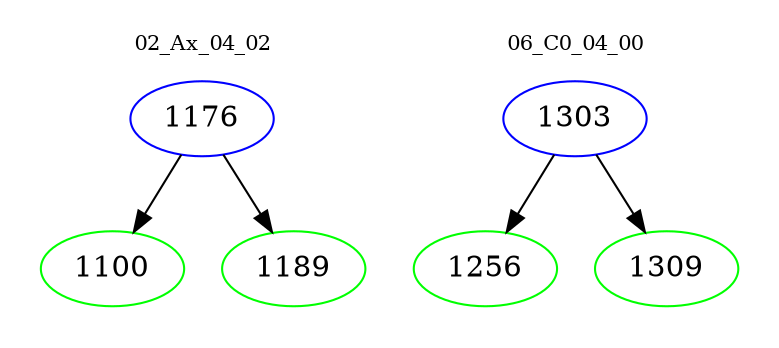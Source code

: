 digraph{
subgraph cluster_0 {
color = white
label = "02_Ax_04_02";
fontsize=10;
T0_1176 [label="1176", color="blue"]
T0_1176 -> T0_1100 [color="black"]
T0_1100 [label="1100", color="green"]
T0_1176 -> T0_1189 [color="black"]
T0_1189 [label="1189", color="green"]
}
subgraph cluster_1 {
color = white
label = "06_C0_04_00";
fontsize=10;
T1_1303 [label="1303", color="blue"]
T1_1303 -> T1_1256 [color="black"]
T1_1256 [label="1256", color="green"]
T1_1303 -> T1_1309 [color="black"]
T1_1309 [label="1309", color="green"]
}
}
